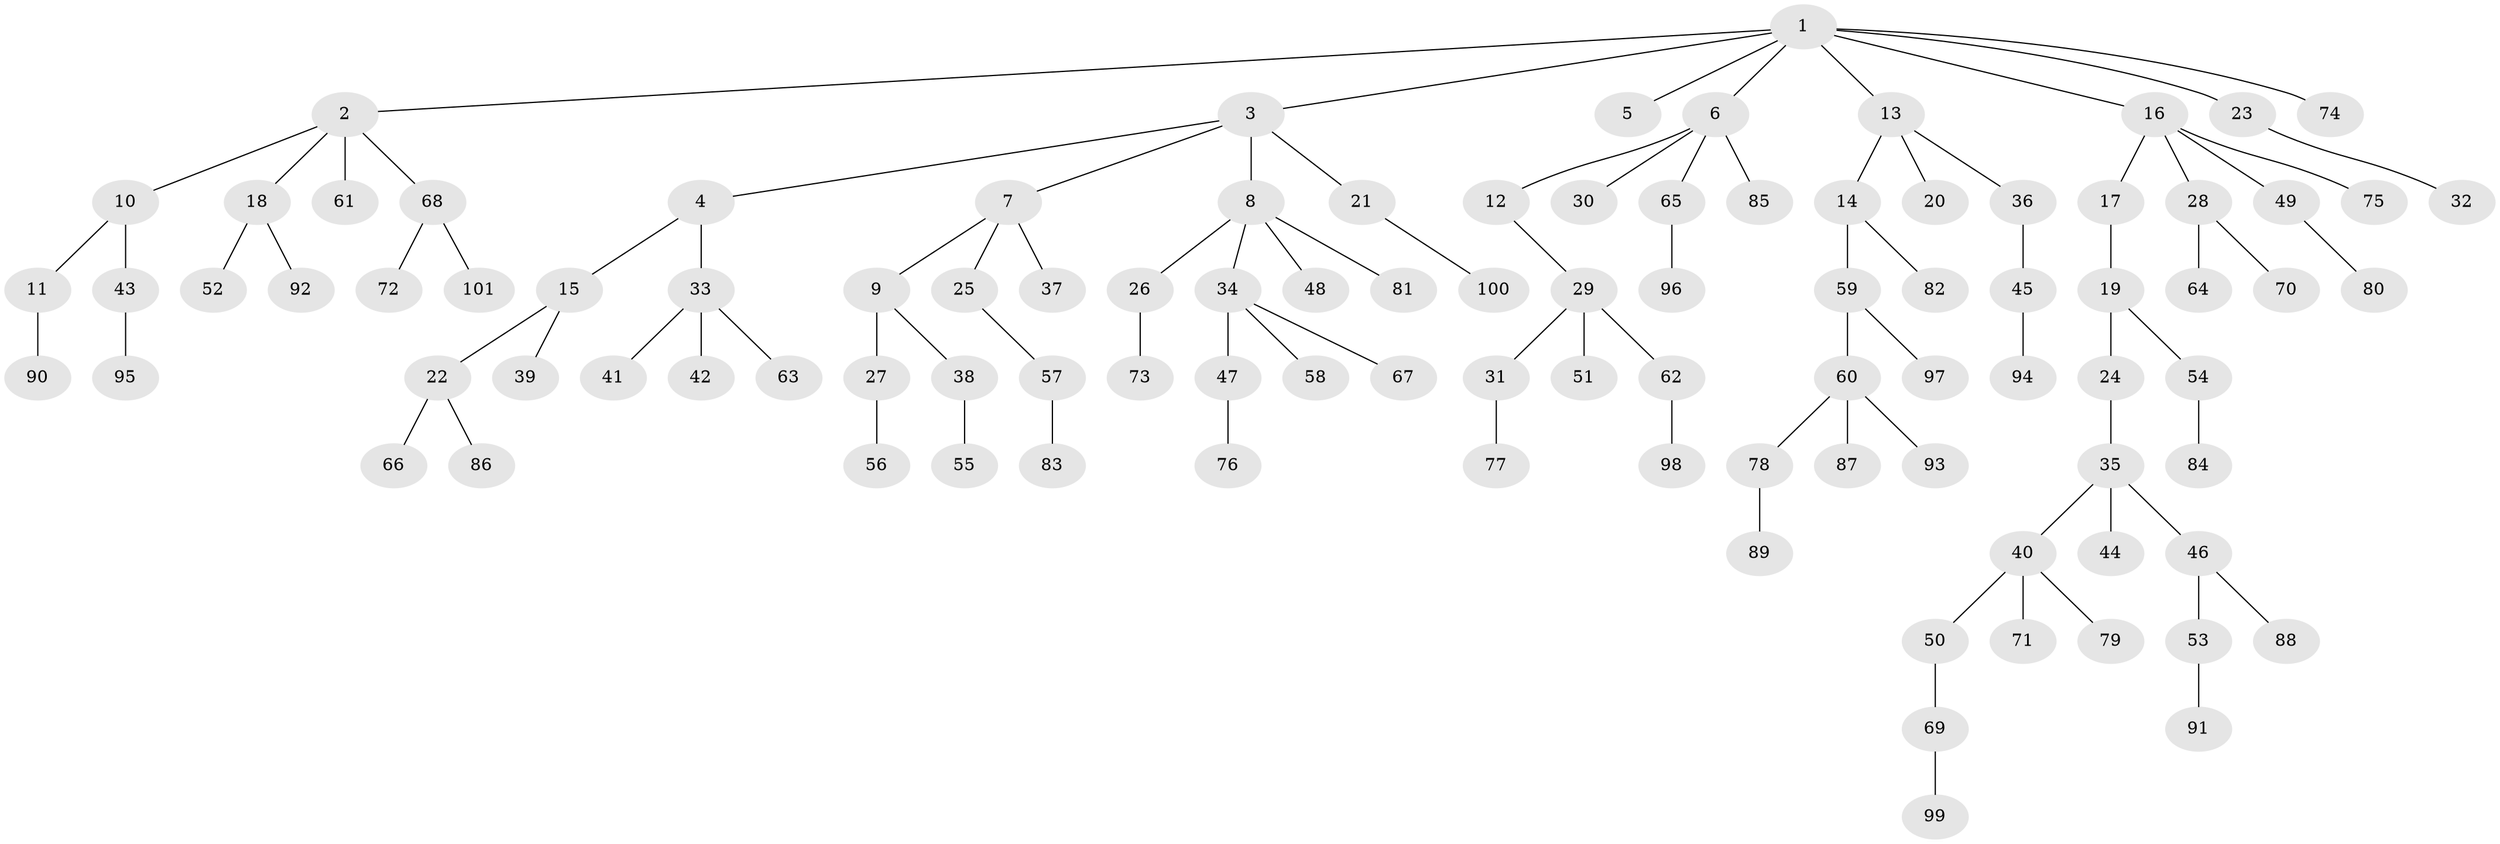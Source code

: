 // coarse degree distribution, {6: 0.023809523809523808, 3: 0.16666666666666666, 5: 0.023809523809523808, 1: 0.38095238095238093, 2: 0.40476190476190477}
// Generated by graph-tools (version 1.1) at 2025/51/03/04/25 22:51:40]
// undirected, 101 vertices, 100 edges
graph export_dot {
  node [color=gray90,style=filled];
  1;
  2;
  3;
  4;
  5;
  6;
  7;
  8;
  9;
  10;
  11;
  12;
  13;
  14;
  15;
  16;
  17;
  18;
  19;
  20;
  21;
  22;
  23;
  24;
  25;
  26;
  27;
  28;
  29;
  30;
  31;
  32;
  33;
  34;
  35;
  36;
  37;
  38;
  39;
  40;
  41;
  42;
  43;
  44;
  45;
  46;
  47;
  48;
  49;
  50;
  51;
  52;
  53;
  54;
  55;
  56;
  57;
  58;
  59;
  60;
  61;
  62;
  63;
  64;
  65;
  66;
  67;
  68;
  69;
  70;
  71;
  72;
  73;
  74;
  75;
  76;
  77;
  78;
  79;
  80;
  81;
  82;
  83;
  84;
  85;
  86;
  87;
  88;
  89;
  90;
  91;
  92;
  93;
  94;
  95;
  96;
  97;
  98;
  99;
  100;
  101;
  1 -- 2;
  1 -- 3;
  1 -- 5;
  1 -- 6;
  1 -- 13;
  1 -- 16;
  1 -- 23;
  1 -- 74;
  2 -- 10;
  2 -- 18;
  2 -- 61;
  2 -- 68;
  3 -- 4;
  3 -- 7;
  3 -- 8;
  3 -- 21;
  4 -- 15;
  4 -- 33;
  6 -- 12;
  6 -- 30;
  6 -- 65;
  6 -- 85;
  7 -- 9;
  7 -- 25;
  7 -- 37;
  8 -- 26;
  8 -- 34;
  8 -- 48;
  8 -- 81;
  9 -- 27;
  9 -- 38;
  10 -- 11;
  10 -- 43;
  11 -- 90;
  12 -- 29;
  13 -- 14;
  13 -- 20;
  13 -- 36;
  14 -- 59;
  14 -- 82;
  15 -- 22;
  15 -- 39;
  16 -- 17;
  16 -- 28;
  16 -- 49;
  16 -- 75;
  17 -- 19;
  18 -- 52;
  18 -- 92;
  19 -- 24;
  19 -- 54;
  21 -- 100;
  22 -- 66;
  22 -- 86;
  23 -- 32;
  24 -- 35;
  25 -- 57;
  26 -- 73;
  27 -- 56;
  28 -- 64;
  28 -- 70;
  29 -- 31;
  29 -- 51;
  29 -- 62;
  31 -- 77;
  33 -- 41;
  33 -- 42;
  33 -- 63;
  34 -- 47;
  34 -- 58;
  34 -- 67;
  35 -- 40;
  35 -- 44;
  35 -- 46;
  36 -- 45;
  38 -- 55;
  40 -- 50;
  40 -- 71;
  40 -- 79;
  43 -- 95;
  45 -- 94;
  46 -- 53;
  46 -- 88;
  47 -- 76;
  49 -- 80;
  50 -- 69;
  53 -- 91;
  54 -- 84;
  57 -- 83;
  59 -- 60;
  59 -- 97;
  60 -- 78;
  60 -- 87;
  60 -- 93;
  62 -- 98;
  65 -- 96;
  68 -- 72;
  68 -- 101;
  69 -- 99;
  78 -- 89;
}
